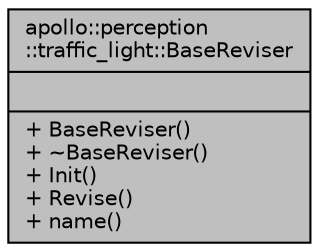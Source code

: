 digraph "apollo::perception::traffic_light::BaseReviser"
{
  edge [fontname="Helvetica",fontsize="10",labelfontname="Helvetica",labelfontsize="10"];
  node [fontname="Helvetica",fontsize="10",shape=record];
  Node1 [label="{apollo::perception\l::traffic_light::BaseReviser\n||+ BaseReviser()\l+ ~BaseReviser()\l+ Init()\l+ Revise()\l+ name()\l}",height=0.2,width=0.4,color="black", fillcolor="grey75", style="filled" fontcolor="black"];
}
